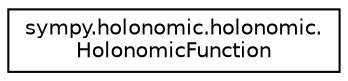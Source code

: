 digraph "Graphical Class Hierarchy"
{
 // LATEX_PDF_SIZE
  edge [fontname="Helvetica",fontsize="10",labelfontname="Helvetica",labelfontsize="10"];
  node [fontname="Helvetica",fontsize="10",shape=record];
  rankdir="LR";
  Node0 [label="sympy.holonomic.holonomic.\lHolonomicFunction",height=0.2,width=0.4,color="black", fillcolor="white", style="filled",URL="$classsympy_1_1holonomic_1_1holonomic_1_1HolonomicFunction.html",tooltip=" "];
}
